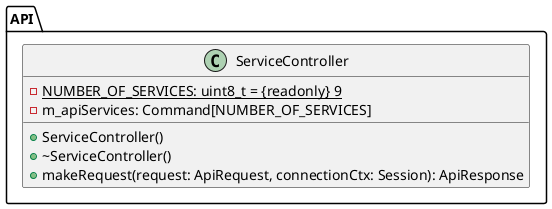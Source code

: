 @startuml
package API 
{
    class ServiceController
    {
        - {static} NUMBER_OF_SERVICES: uint8_t = {readonly} 9
        - m_apiServices: Command[NUMBER_OF_SERVICES]
        + ServiceController()
        + ~ServiceController()
        + makeRequest(request: ApiRequest, connectionCtx: Session): ApiResponse
    }
}
@enduml
